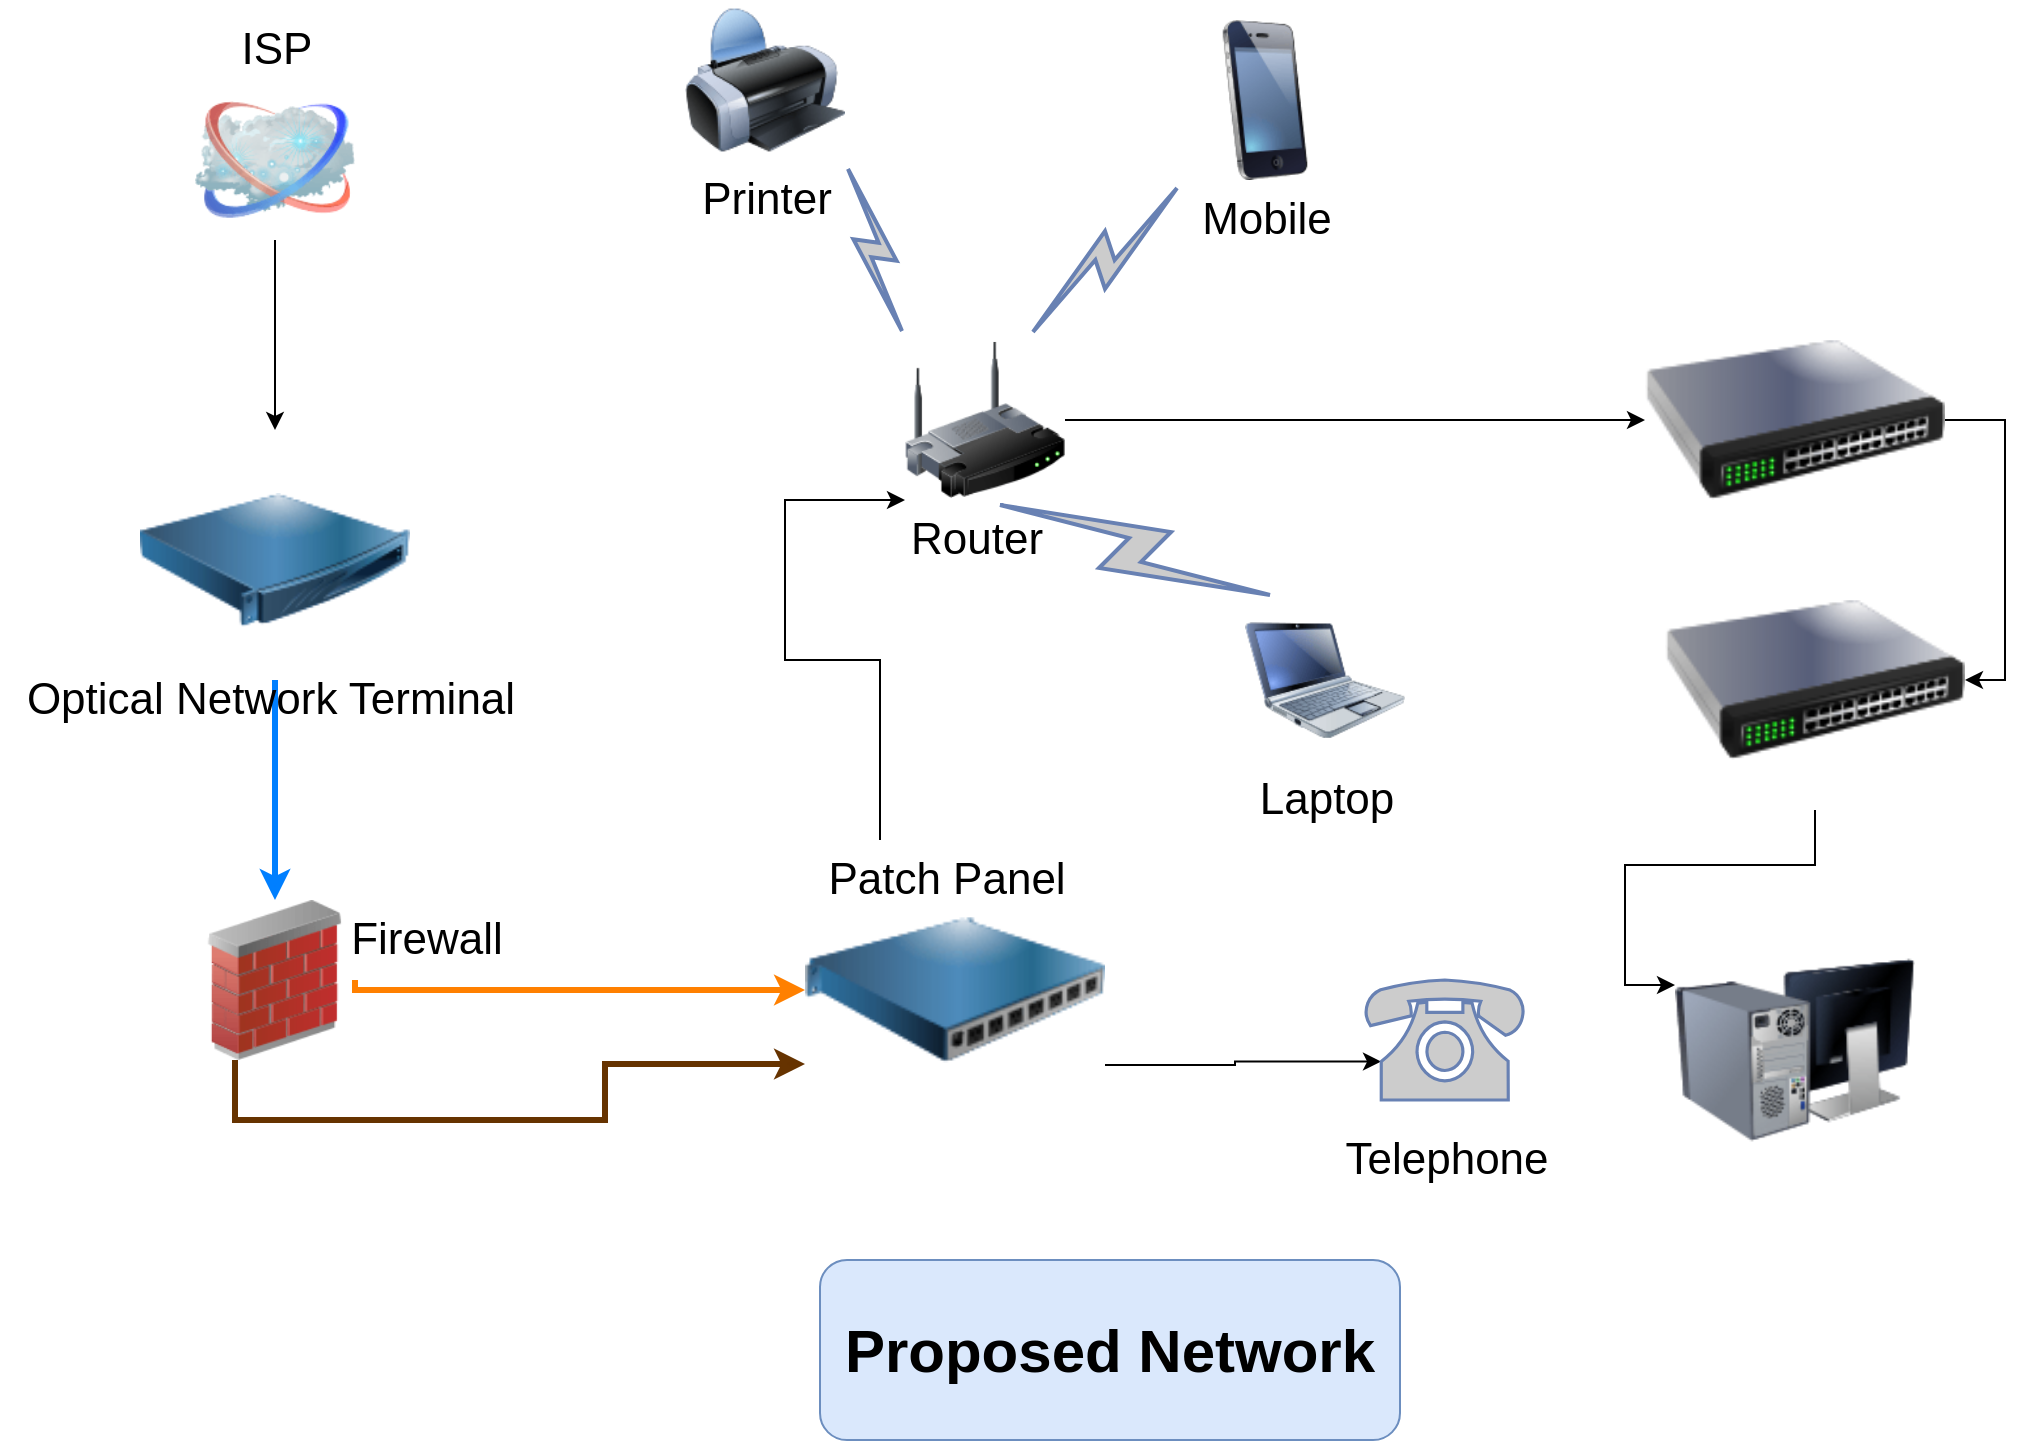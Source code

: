 <mxfile version="21.7.2" type="github">
  <diagram name="Page-1" id="55a83fd1-7818-8e21-69c5-c3457e3827bb">
    <mxGraphModel dx="1444" dy="1679" grid="1" gridSize="10" guides="1" tooltips="1" connect="1" arrows="1" fold="1" page="1" pageScale="1" pageWidth="1100" pageHeight="850" background="none" math="0" shadow="0">
      <root>
        <mxCell id="0" />
        <mxCell id="1" parent="0" />
        <mxCell id="4s7BZbVLVcyS78RvxXGr-51" style="edgeStyle=orthogonalEdgeStyle;rounded=0;orthogonalLoop=1;jettySize=auto;html=1;exitX=1;exitY=0.5;exitDx=0;exitDy=0;" edge="1" parent="1" source="69ecfefc5c41e42c-1" target="4s7BZbVLVcyS78RvxXGr-44">
          <mxGeometry relative="1" as="geometry" />
        </mxCell>
        <mxCell id="69ecfefc5c41e42c-1" value="" style="image;html=1;labelBackgroundColor=#ffffff;image=img/lib/clip_art/networking/Wireless_Router_128x128.png;rounded=1;shadow=0;comic=0;strokeWidth=2;fontSize=22" parent="1" vertex="1">
          <mxGeometry x="462.5" y="-600" width="80" height="80" as="geometry" />
        </mxCell>
        <mxCell id="4s7BZbVLVcyS78RvxXGr-34" style="edgeStyle=orthogonalEdgeStyle;rounded=0;orthogonalLoop=1;jettySize=auto;html=1;exitX=0.5;exitY=1;exitDx=0;exitDy=0;entryX=0.5;entryY=0;entryDx=0;entryDy=0;" edge="1" parent="1" source="69ecfefc5c41e42c-2" target="4s7BZbVLVcyS78RvxXGr-11">
          <mxGeometry relative="1" as="geometry" />
        </mxCell>
        <mxCell id="69ecfefc5c41e42c-2" value="ISP" style="image;html=1;labelBackgroundColor=#ffffff;image=img/lib/clip_art/networking/Cloud_128x128.png;rounded=1;shadow=0;comic=0;strokeWidth=2;fontSize=22;labelPosition=center;verticalLabelPosition=top;align=center;verticalAlign=bottom;" parent="1" vertex="1">
          <mxGeometry x="107.5" y="-730" width="80" height="80" as="geometry" />
        </mxCell>
        <mxCell id="69ecfefc5c41e42c-6" value="Printer" style="image;html=1;labelBackgroundColor=#ffffff;image=img/lib/clip_art/computers/Printer_128x128.png;rounded=1;shadow=0;comic=0;strokeWidth=2;fontSize=22" parent="1" vertex="1">
          <mxGeometry x="352.5" y="-770" width="80" height="80" as="geometry" />
        </mxCell>
        <mxCell id="69ecfefc5c41e42c-8" value="Mobile" style="image;html=1;labelBackgroundColor=#ffffff;image=img/lib/clip_art/telecommunication/iPhone_128x128.png;rounded=1;shadow=0;comic=0;strokeWidth=2;fontSize=22" parent="1" vertex="1">
          <mxGeometry x="602.5" y="-760" width="80" height="80" as="geometry" />
        </mxCell>
        <mxCell id="69ecfefc5c41e42c-9" value="Laptop" style="image;html=1;labelBackgroundColor=#ffffff;image=img/lib/clip_art/computers/Netbook_128x128.png;rounded=1;shadow=0;comic=0;strokeColor=#000000;strokeWidth=2;fillColor=#FFFFFF;fontSize=22;fontColor=#000000;" parent="1" vertex="1">
          <mxGeometry x="632.5" y="-470" width="80" height="80" as="geometry" />
        </mxCell>
        <mxCell id="4s7BZbVLVcyS78RvxXGr-1" value="&lt;font style=&quot;font-size: 30px;&quot;&gt;Proposed Network&lt;/font&gt;" style="rounded=1;whiteSpace=wrap;html=1;fillColor=#dae8fc;strokeColor=#6c8ebf;fontStyle=1" vertex="1" parent="1">
          <mxGeometry x="420" y="-140" width="290" height="90" as="geometry" />
        </mxCell>
        <mxCell id="4s7BZbVLVcyS78RvxXGr-48" style="edgeStyle=orthogonalEdgeStyle;rounded=0;orthogonalLoop=1;jettySize=auto;html=1;exitX=1;exitY=0.75;exitDx=0;exitDy=0;entryX=0.1;entryY=0.68;entryDx=0;entryDy=0;entryPerimeter=0;" edge="1" parent="1" source="4s7BZbVLVcyS78RvxXGr-2" target="4s7BZbVLVcyS78RvxXGr-23">
          <mxGeometry relative="1" as="geometry" />
        </mxCell>
        <mxCell id="4s7BZbVLVcyS78RvxXGr-50" style="edgeStyle=orthogonalEdgeStyle;rounded=0;orthogonalLoop=1;jettySize=auto;html=1;exitX=0.25;exitY=0;exitDx=0;exitDy=0;entryX=0;entryY=1;entryDx=0;entryDy=0;" edge="1" parent="1" source="4s7BZbVLVcyS78RvxXGr-2" target="69ecfefc5c41e42c-1">
          <mxGeometry relative="1" as="geometry">
            <Array as="points">
              <mxPoint x="449.5" y="-440" />
              <mxPoint x="402.5" y="-440" />
              <mxPoint x="402.5" y="-520" />
            </Array>
          </mxGeometry>
        </mxCell>
        <object label="" id="4s7BZbVLVcyS78RvxXGr-2">
          <mxCell style="image;html=1;image=img/lib/clip_art/networking/power_distribution_unit_128x128.png" vertex="1" parent="1">
            <mxGeometry x="412.5" y="-350" width="150" height="150" as="geometry" />
          </mxCell>
        </object>
        <mxCell id="4s7BZbVLVcyS78RvxXGr-10" style="edgeStyle=orthogonalEdgeStyle;rounded=0;orthogonalLoop=1;jettySize=auto;html=1;exitX=1;exitY=0.5;exitDx=0;exitDy=0;entryX=0;entryY=0.5;entryDx=0;entryDy=0;strokeColor=#FF8000;strokeWidth=3;" edge="1" parent="1" source="4s7BZbVLVcyS78RvxXGr-6" target="4s7BZbVLVcyS78RvxXGr-2">
          <mxGeometry relative="1" as="geometry">
            <Array as="points">
              <mxPoint x="187.5" y="-275" />
            </Array>
          </mxGeometry>
        </mxCell>
        <mxCell id="4s7BZbVLVcyS78RvxXGr-18" style="edgeStyle=orthogonalEdgeStyle;rounded=0;orthogonalLoop=1;jettySize=auto;html=1;strokeColor=#663300;strokeWidth=3;exitX=0.25;exitY=1;exitDx=0;exitDy=0;" edge="1" parent="1" source="4s7BZbVLVcyS78RvxXGr-6" target="4s7BZbVLVcyS78RvxXGr-2">
          <mxGeometry relative="1" as="geometry">
            <mxPoint x="182.5" y="-200" as="sourcePoint" />
            <Array as="points">
              <mxPoint x="127.5" y="-210" />
              <mxPoint x="312.5" y="-210" />
              <mxPoint x="312.5" y="-238" />
            </Array>
          </mxGeometry>
        </mxCell>
        <mxCell id="4s7BZbVLVcyS78RvxXGr-6" value="" style="image;html=1;image=img/lib/clip_art/networking/Firewall_02_128x128.png" vertex="1" parent="1">
          <mxGeometry x="107.5" y="-320" width="80" height="80" as="geometry" />
        </mxCell>
        <mxCell id="4s7BZbVLVcyS78RvxXGr-15" style="edgeStyle=orthogonalEdgeStyle;rounded=0;orthogonalLoop=1;jettySize=auto;html=1;exitX=0.5;exitY=1;exitDx=0;exitDy=0;entryX=0.5;entryY=0;entryDx=0;entryDy=0;labelBorderColor=none;strokeWidth=3;strokeColor=#007FFF;" edge="1" parent="1" source="4s7BZbVLVcyS78RvxXGr-11" target="4s7BZbVLVcyS78RvxXGr-6">
          <mxGeometry relative="1" as="geometry">
            <Array as="points">
              <mxPoint x="147.5" y="-430" />
              <mxPoint x="147.5" y="-430" />
            </Array>
          </mxGeometry>
        </mxCell>
        <mxCell id="4s7BZbVLVcyS78RvxXGr-11" value="" style="image;html=1;image=img/lib/clip_art/networking/Concentrator_128x128.png" vertex="1" parent="1">
          <mxGeometry x="80" y="-555" width="135" height="130" as="geometry" />
        </mxCell>
        <mxCell id="4s7BZbVLVcyS78RvxXGr-19" value="" style="html=1;outlineConnect=0;fillColor=#CCCCCC;strokeColor=#6881B3;gradientColor=none;gradientDirection=north;strokeWidth=2;shape=mxgraph.networks.comm_link_edge;html=1;rounded=0;exitX=0.75;exitY=0;exitDx=0;exitDy=0;entryX=0;entryY=1;entryDx=0;entryDy=0;" edge="1" parent="1" source="69ecfefc5c41e42c-1" target="69ecfefc5c41e42c-8">
          <mxGeometry width="100" height="100" relative="1" as="geometry">
            <mxPoint x="492.5" y="-600" as="sourcePoint" />
            <mxPoint x="592.5" y="-700" as="targetPoint" />
          </mxGeometry>
        </mxCell>
        <mxCell id="4s7BZbVLVcyS78RvxXGr-21" value="" style="html=1;outlineConnect=0;fillColor=#CCCCCC;strokeColor=#6881B3;gradientColor=none;gradientDirection=north;strokeWidth=2;shape=mxgraph.networks.comm_link_edge;html=1;rounded=0;exitX=0.5;exitY=1;exitDx=0;exitDy=0;entryX=0.25;entryY=0;entryDx=0;entryDy=0;" edge="1" parent="1" source="69ecfefc5c41e42c-1" target="69ecfefc5c41e42c-9">
          <mxGeometry width="100" height="100" relative="1" as="geometry">
            <mxPoint x="512.5" y="-470" as="sourcePoint" />
            <mxPoint x="592.5" y="-550" as="targetPoint" />
          </mxGeometry>
        </mxCell>
        <mxCell id="4s7BZbVLVcyS78RvxXGr-22" value="" style="html=1;outlineConnect=0;fillColor=#CCCCCC;strokeColor=#6881B3;gradientColor=none;gradientDirection=north;strokeWidth=2;shape=mxgraph.networks.comm_link_edge;html=1;rounded=0;exitX=0;exitY=0;exitDx=0;exitDy=0;entryX=1;entryY=1;entryDx=0;entryDy=0;" edge="1" parent="1" source="69ecfefc5c41e42c-1" target="69ecfefc5c41e42c-6">
          <mxGeometry width="100" height="100" relative="1" as="geometry">
            <mxPoint x="422.5" y="-590" as="sourcePoint" />
            <mxPoint x="502.5" y="-670" as="targetPoint" />
          </mxGeometry>
        </mxCell>
        <mxCell id="4s7BZbVLVcyS78RvxXGr-23" value="" style="fontColor=#0066CC;verticalAlign=top;verticalLabelPosition=bottom;labelPosition=center;align=center;html=1;outlineConnect=0;fillColor=#CCCCCC;strokeColor=#6881B3;gradientColor=none;gradientDirection=north;strokeWidth=2;shape=mxgraph.networks.phone_1;" vertex="1" parent="1">
          <mxGeometry x="692.5" y="-280" width="80" height="60" as="geometry" />
        </mxCell>
        <mxCell id="4s7BZbVLVcyS78RvxXGr-28" value="&lt;font style=&quot;font-size: 22px;&quot;&gt;Optical Network Terminal&lt;/font&gt;" style="text;html=1;align=center;verticalAlign=middle;resizable=0;points=[];autosize=1;strokeColor=none;fillColor=none;" vertex="1" parent="1">
          <mxGeometry x="10" y="-440" width="270" height="40" as="geometry" />
        </mxCell>
        <mxCell id="4s7BZbVLVcyS78RvxXGr-35" value="&lt;font style=&quot;font-size: 22px;&quot;&gt;Firewall&lt;/font&gt;" style="text;html=1;align=center;verticalAlign=middle;resizable=0;points=[];autosize=1;strokeColor=none;fillColor=none;" vertex="1" parent="1">
          <mxGeometry x="172.5" y="-320" width="100" height="40" as="geometry" />
        </mxCell>
        <mxCell id="4s7BZbVLVcyS78RvxXGr-36" value="&lt;font style=&quot;font-size: 22px;&quot;&gt;Patch Panel&lt;/font&gt;" style="text;html=1;align=center;verticalAlign=middle;resizable=0;points=[];autosize=1;strokeColor=none;fillColor=none;" vertex="1" parent="1">
          <mxGeometry x="412.5" y="-350" width="140" height="40" as="geometry" />
        </mxCell>
        <mxCell id="4s7BZbVLVcyS78RvxXGr-37" value="&lt;font style=&quot;font-size: 22px;&quot;&gt;Telephone&lt;/font&gt;" style="text;html=1;align=center;verticalAlign=middle;resizable=0;points=[];autosize=1;strokeColor=none;fillColor=none;" vertex="1" parent="1">
          <mxGeometry x="667.5" y="-210" width="130" height="40" as="geometry" />
        </mxCell>
        <mxCell id="4s7BZbVLVcyS78RvxXGr-38" value="&lt;font style=&quot;font-size: 22px;&quot;&gt;Router&lt;/font&gt;" style="text;html=1;align=center;verticalAlign=middle;resizable=0;points=[];autosize=1;strokeColor=none;fillColor=none;" vertex="1" parent="1">
          <mxGeometry x="452.5" y="-520" width="90" height="40" as="geometry" />
        </mxCell>
        <mxCell id="4s7BZbVLVcyS78RvxXGr-43" value="" style="image;html=1;image=img/lib/clip_art/computers/Monitor_Tower_Behind_128x128.png" vertex="1" parent="1">
          <mxGeometry x="847.5" y="-310" width="120" height="130" as="geometry" />
        </mxCell>
        <mxCell id="4s7BZbVLVcyS78RvxXGr-56" style="edgeStyle=orthogonalEdgeStyle;rounded=0;orthogonalLoop=1;jettySize=auto;html=1;exitX=1;exitY=0.5;exitDx=0;exitDy=0;entryX=1;entryY=0.5;entryDx=0;entryDy=0;" edge="1" parent="1" source="4s7BZbVLVcyS78RvxXGr-44" target="4s7BZbVLVcyS78RvxXGr-53">
          <mxGeometry relative="1" as="geometry" />
        </mxCell>
        <mxCell id="4s7BZbVLVcyS78RvxXGr-44" value="" style="image;html=1;image=img/lib/clip_art/networking/Switch_128x128.png" vertex="1" parent="1">
          <mxGeometry x="832.5" y="-625" width="150" height="130" as="geometry" />
        </mxCell>
        <mxCell id="4s7BZbVLVcyS78RvxXGr-54" style="edgeStyle=orthogonalEdgeStyle;rounded=0;orthogonalLoop=1;jettySize=auto;html=1;exitX=0.5;exitY=1;exitDx=0;exitDy=0;entryX=0;entryY=0.25;entryDx=0;entryDy=0;" edge="1" parent="1" source="4s7BZbVLVcyS78RvxXGr-53" target="4s7BZbVLVcyS78RvxXGr-43">
          <mxGeometry relative="1" as="geometry" />
        </mxCell>
        <mxCell id="4s7BZbVLVcyS78RvxXGr-53" value="" style="image;html=1;image=img/lib/clip_art/networking/Switch_128x128.png" vertex="1" parent="1">
          <mxGeometry x="842.5" y="-495" width="150" height="130" as="geometry" />
        </mxCell>
      </root>
    </mxGraphModel>
  </diagram>
</mxfile>
